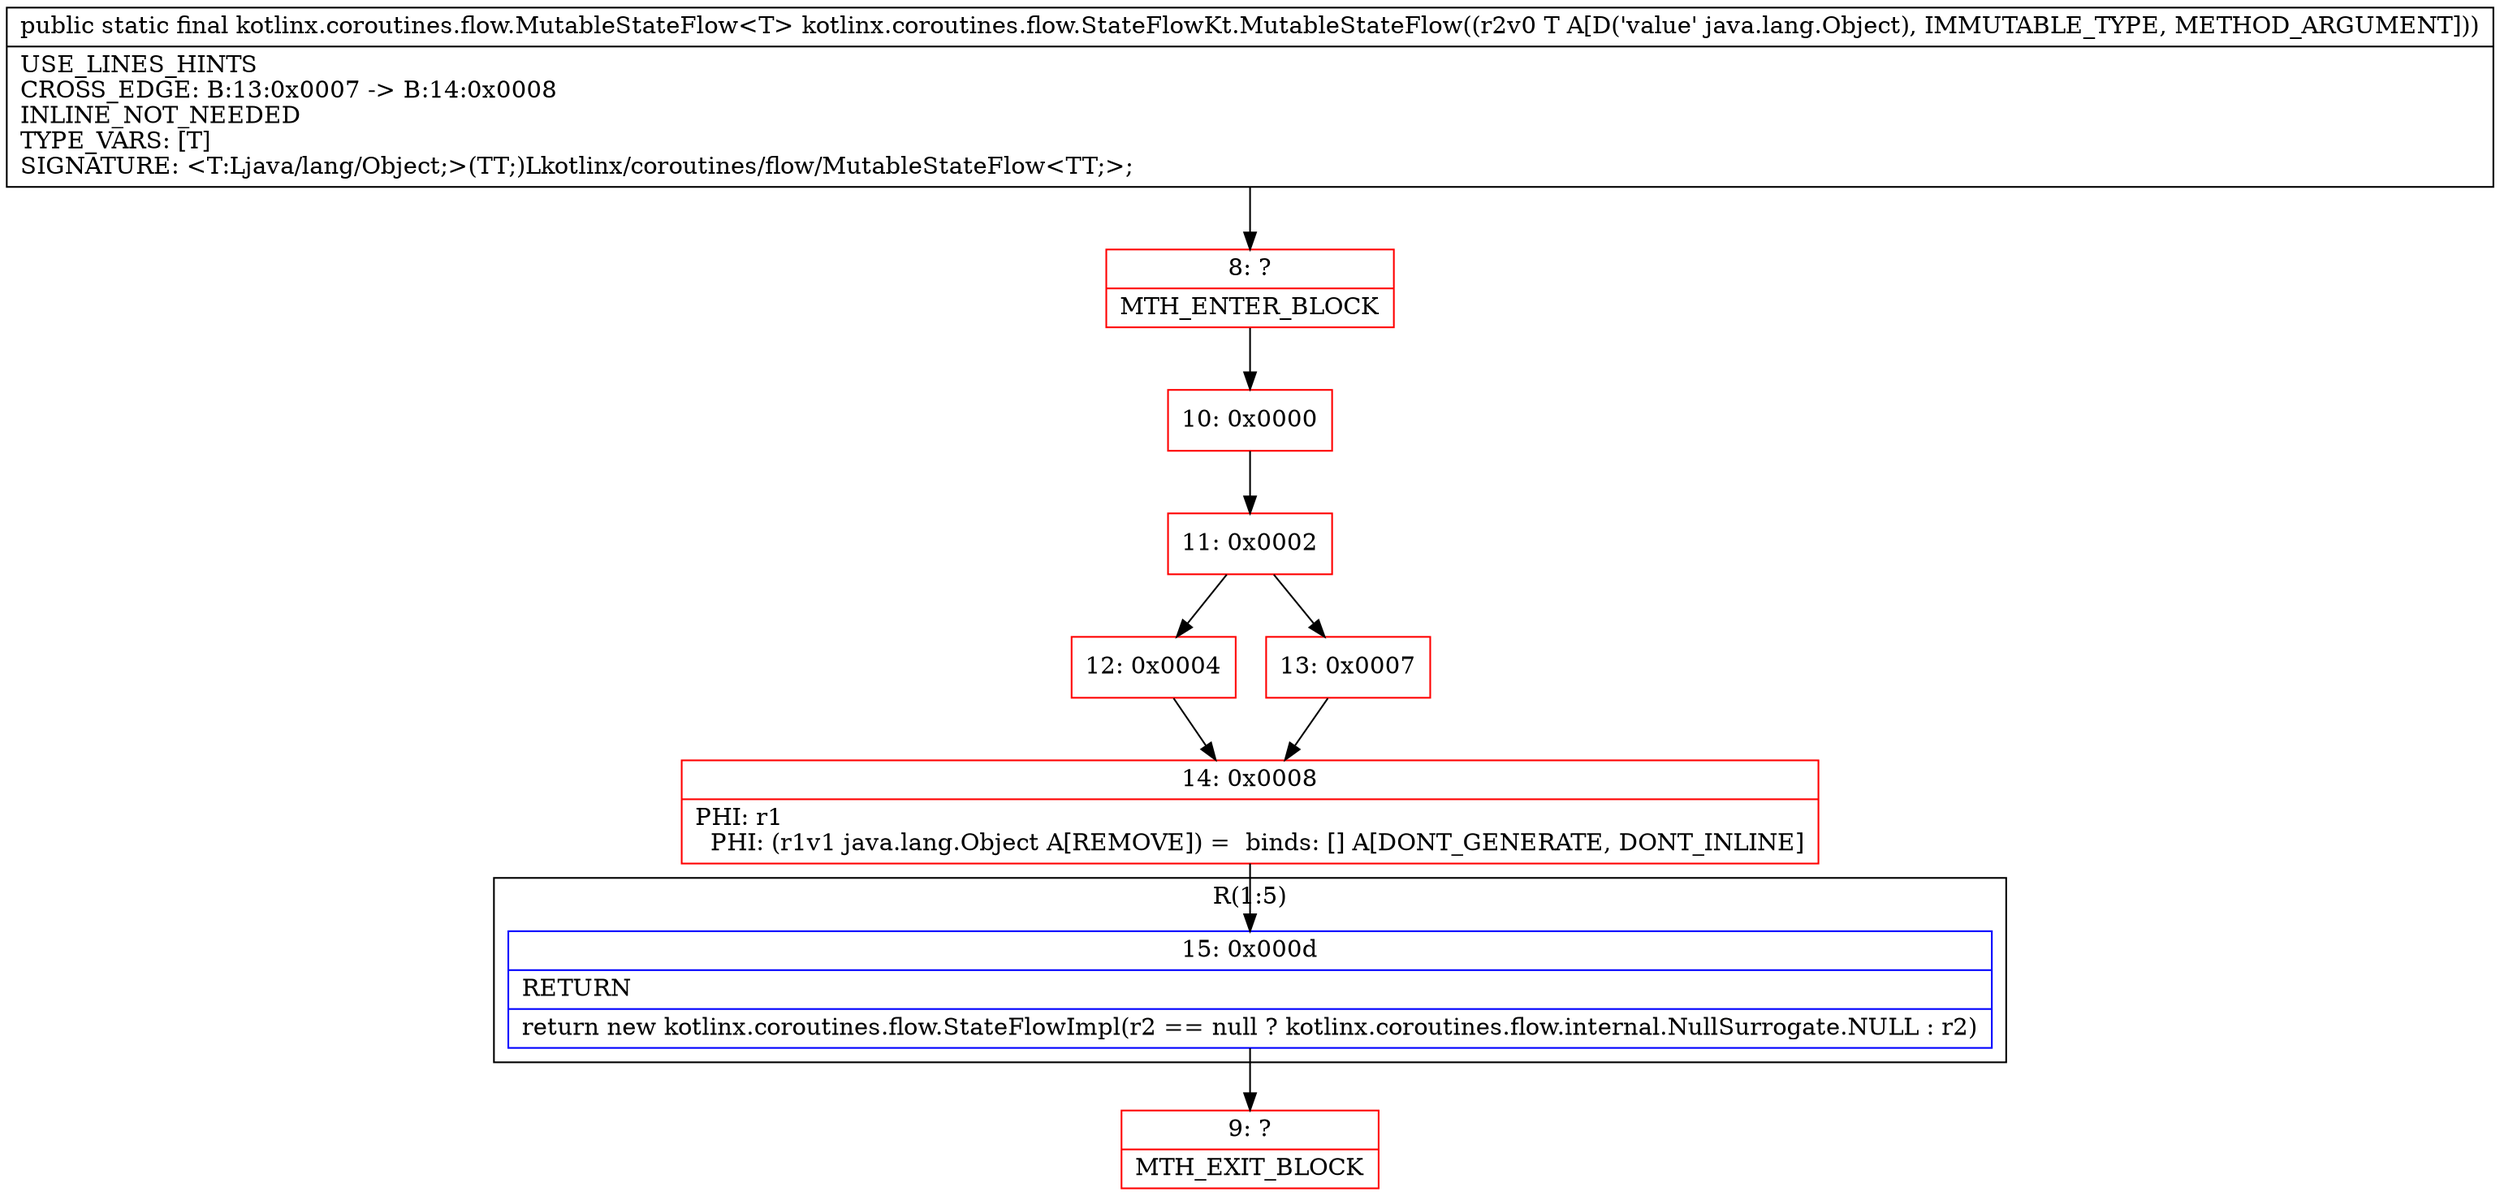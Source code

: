 digraph "CFG forkotlinx.coroutines.flow.StateFlowKt.MutableStateFlow(Ljava\/lang\/Object;)Lkotlinx\/coroutines\/flow\/MutableStateFlow;" {
subgraph cluster_Region_1115538536 {
label = "R(1:5)";
node [shape=record,color=blue];
Node_15 [shape=record,label="{15\:\ 0x000d|RETURN\l|return new kotlinx.coroutines.flow.StateFlowImpl(r2 == null ? kotlinx.coroutines.flow.internal.NullSurrogate.NULL : r2)\l}"];
}
Node_8 [shape=record,color=red,label="{8\:\ ?|MTH_ENTER_BLOCK\l}"];
Node_10 [shape=record,color=red,label="{10\:\ 0x0000}"];
Node_11 [shape=record,color=red,label="{11\:\ 0x0002}"];
Node_12 [shape=record,color=red,label="{12\:\ 0x0004}"];
Node_14 [shape=record,color=red,label="{14\:\ 0x0008|PHI: r1 \l  PHI: (r1v1 java.lang.Object A[REMOVE]) =  binds: [] A[DONT_GENERATE, DONT_INLINE]\l}"];
Node_9 [shape=record,color=red,label="{9\:\ ?|MTH_EXIT_BLOCK\l}"];
Node_13 [shape=record,color=red,label="{13\:\ 0x0007}"];
MethodNode[shape=record,label="{public static final kotlinx.coroutines.flow.MutableStateFlow\<T\> kotlinx.coroutines.flow.StateFlowKt.MutableStateFlow((r2v0 T A[D('value' java.lang.Object), IMMUTABLE_TYPE, METHOD_ARGUMENT]))  | USE_LINES_HINTS\lCROSS_EDGE: B:13:0x0007 \-\> B:14:0x0008\lINLINE_NOT_NEEDED\lTYPE_VARS: [T]\lSIGNATURE: \<T:Ljava\/lang\/Object;\>(TT;)Lkotlinx\/coroutines\/flow\/MutableStateFlow\<TT;\>;\l}"];
MethodNode -> Node_8;Node_15 -> Node_9;
Node_8 -> Node_10;
Node_10 -> Node_11;
Node_11 -> Node_12;
Node_11 -> Node_13;
Node_12 -> Node_14;
Node_14 -> Node_15;
Node_13 -> Node_14;
}

